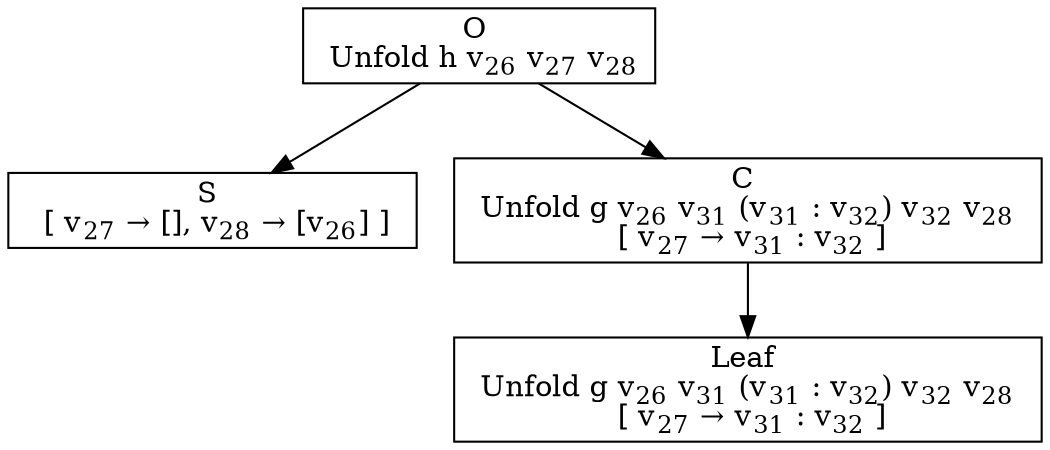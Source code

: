 digraph {
    graph [rankdir=TB
          ,bgcolor=transparent];
    node [shape=box
         ,fillcolor=white
         ,style=filled];
    0 [label=<O <BR/> Unfold h v<SUB>26</SUB> v<SUB>27</SUB> v<SUB>28</SUB>>];
    1 [label=<S <BR/>  [ v<SUB>27</SUB> &rarr; [], v<SUB>28</SUB> &rarr; [v<SUB>26</SUB>] ] >];
    2 [label=<C <BR/> Unfold g v<SUB>26</SUB> v<SUB>31</SUB> (v<SUB>31</SUB> : v<SUB>32</SUB>) v<SUB>32</SUB> v<SUB>28</SUB> <BR/>  [ v<SUB>27</SUB> &rarr; v<SUB>31</SUB> : v<SUB>32</SUB> ] >];
    3 [label=<Leaf <BR/> Unfold g v<SUB>26</SUB> v<SUB>31</SUB> (v<SUB>31</SUB> : v<SUB>32</SUB>) v<SUB>32</SUB> v<SUB>28</SUB> <BR/>  [ v<SUB>27</SUB> &rarr; v<SUB>31</SUB> : v<SUB>32</SUB> ] >];
    0 -> 1 [label=""];
    0 -> 2 [label=""];
    2 -> 3 [label=""];
}